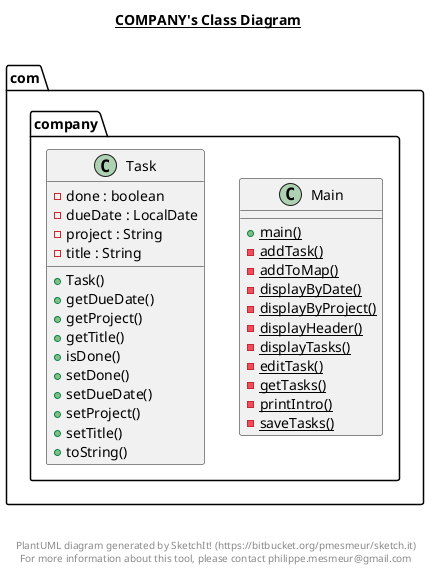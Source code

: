 @startuml

title __COMPANY's Class Diagram__\n

  namespace com.company {
    class com.company.Main {
        {static} + main()
        {static} - addTask()
        {static} - addToMap()
        {static} - displayByDate()
        {static} - displayByProject()
        {static} - displayHeader()
        {static} - displayTasks()
        {static} - editTask()
        {static} - getTasks()
        {static} - printIntro()
        {static} - saveTasks()
    }
  }
  

  namespace com.company {
    class com.company.Task {
        - done : boolean
        - dueDate : LocalDate
        - project : String
        - title : String
        + Task()
        + getDueDate()
        + getProject()
        + getTitle()
        + isDone()
        + setDone()
        + setDueDate()
        + setProject()
        + setTitle()
        + toString()
    }
  }
  



right footer


PlantUML diagram generated by SketchIt! (https://bitbucket.org/pmesmeur/sketch.it)
For more information about this tool, please contact philippe.mesmeur@gmail.com
endfooter

@enduml
